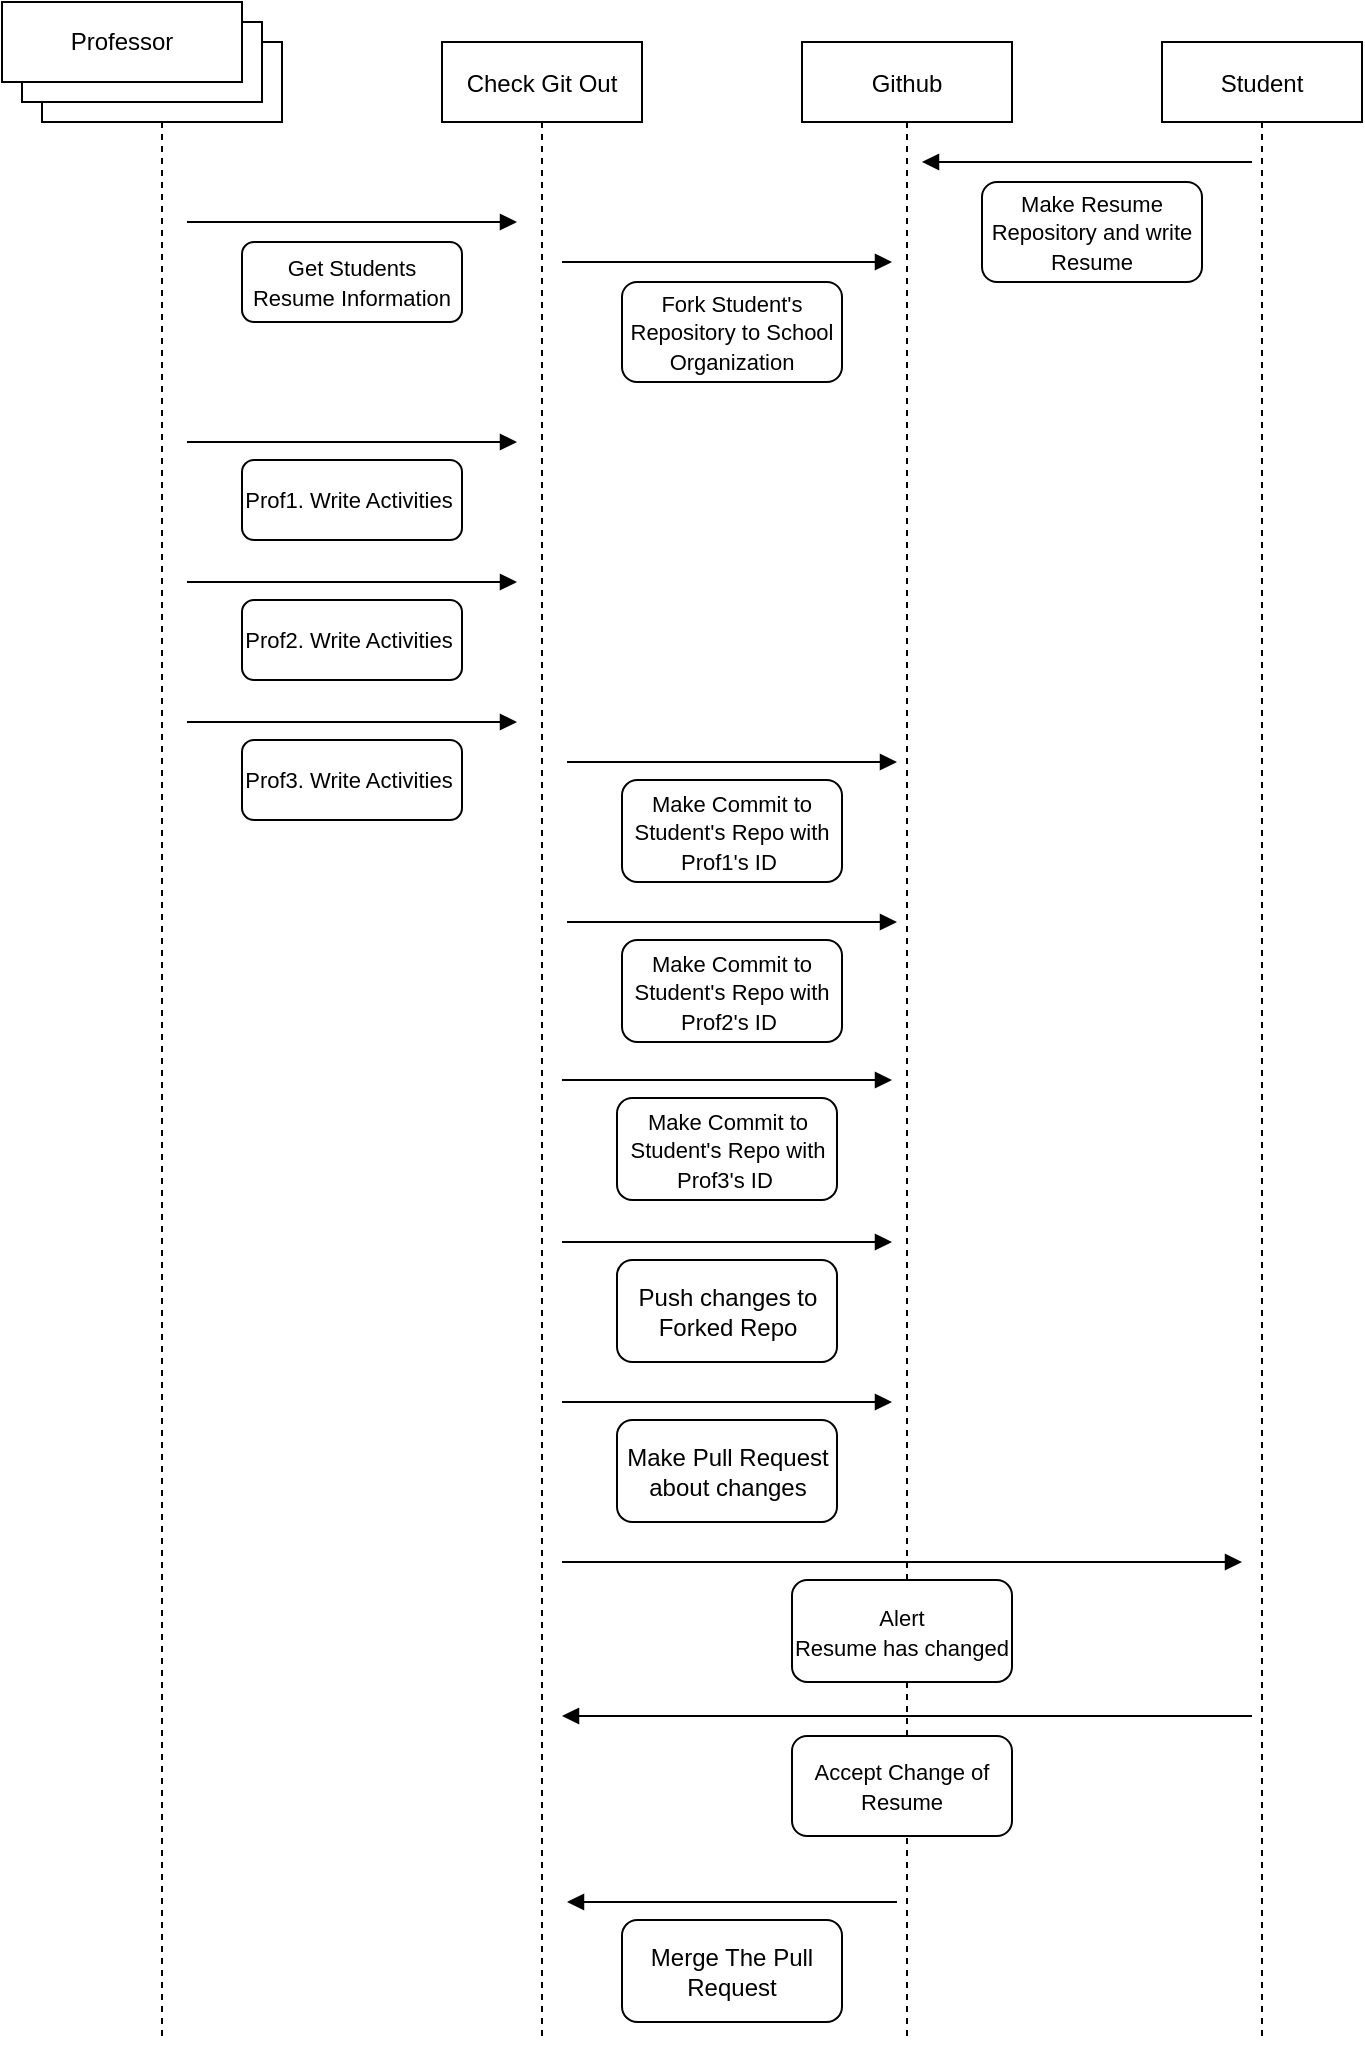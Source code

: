<mxfile version="15.4.3" type="github">
  <diagram id="kgpKYQtTHZ0yAKxKKP6v" name="Page-1">
    <mxGraphModel dx="1039" dy="735" grid="1" gridSize="10" guides="1" tooltips="1" connect="1" arrows="1" fold="1" page="1" pageScale="1" pageWidth="850" pageHeight="1100" math="0" shadow="0">
      <root>
        <mxCell id="0" />
        <mxCell id="1" parent="0" />
        <mxCell id="3nuBFxr9cyL0pnOWT2aG-1" value="교수" style="shape=umlLifeline;perimeter=lifelinePerimeter;container=1;collapsible=0;recursiveResize=0;rounded=0;shadow=0;strokeWidth=1;" parent="1" vertex="1">
          <mxGeometry x="100" y="80" width="120" height="1000" as="geometry" />
        </mxCell>
        <mxCell id="TsxpjKeLishMTqG8Xvxd-20" value="" style="rounded=0;whiteSpace=wrap;html=1;" vertex="1" parent="3nuBFxr9cyL0pnOWT2aG-1">
          <mxGeometry x="-10" y="-10" width="120" height="40" as="geometry" />
        </mxCell>
        <mxCell id="TsxpjKeLishMTqG8Xvxd-22" value="Professor" style="rounded=0;whiteSpace=wrap;html=1;" vertex="1" parent="3nuBFxr9cyL0pnOWT2aG-1">
          <mxGeometry x="-20" y="-20" width="120" height="40" as="geometry" />
        </mxCell>
        <mxCell id="3nuBFxr9cyL0pnOWT2aG-5" value="Check Git Out" style="shape=umlLifeline;perimeter=lifelinePerimeter;container=1;collapsible=0;recursiveResize=0;rounded=0;shadow=0;strokeWidth=1;" parent="1" vertex="1">
          <mxGeometry x="300" y="80" width="100" height="1000" as="geometry" />
        </mxCell>
        <mxCell id="TsxpjKeLishMTqG8Xvxd-27" value="" style="verticalAlign=bottom;endArrow=block;shadow=0;strokeWidth=1;" edge="1" parent="3nuBFxr9cyL0pnOWT2aG-5">
          <mxGeometry relative="1" as="geometry">
            <mxPoint x="-127.5" y="90.0" as="sourcePoint" />
            <mxPoint x="37.5" y="90" as="targetPoint" />
          </mxGeometry>
        </mxCell>
        <mxCell id="TsxpjKeLishMTqG8Xvxd-28" value="" style="verticalAlign=bottom;endArrow=block;shadow=0;strokeWidth=1;" edge="1" parent="3nuBFxr9cyL0pnOWT2aG-5">
          <mxGeometry relative="1" as="geometry">
            <mxPoint x="-127.5" y="200.0" as="sourcePoint" />
            <mxPoint x="37.5" y="200" as="targetPoint" />
          </mxGeometry>
        </mxCell>
        <mxCell id="TsxpjKeLishMTqG8Xvxd-1" value="Github" style="shape=umlLifeline;perimeter=lifelinePerimeter;container=1;collapsible=0;recursiveResize=0;rounded=0;shadow=0;strokeWidth=1;" vertex="1" parent="1">
          <mxGeometry x="480" y="80" width="105" height="1000" as="geometry" />
        </mxCell>
        <mxCell id="TsxpjKeLishMTqG8Xvxd-9" value="" style="verticalAlign=bottom;endArrow=block;shadow=0;strokeWidth=1;" edge="1" parent="TsxpjKeLishMTqG8Xvxd-1">
          <mxGeometry relative="1" as="geometry">
            <mxPoint x="-120" y="110.0" as="sourcePoint" />
            <mxPoint x="45" y="110" as="targetPoint" />
          </mxGeometry>
        </mxCell>
        <mxCell id="TsxpjKeLishMTqG8Xvxd-78" value="Merge The Pull Request" style="rounded=1;whiteSpace=wrap;html=1;" vertex="1" parent="TsxpjKeLishMTqG8Xvxd-1">
          <mxGeometry x="-90" y="939" width="110" height="51" as="geometry" />
        </mxCell>
        <mxCell id="TsxpjKeLishMTqG8Xvxd-79" value="" style="verticalAlign=bottom;endArrow=block;shadow=0;strokeWidth=1;" edge="1" parent="TsxpjKeLishMTqG8Xvxd-1">
          <mxGeometry x="-0.697" y="30" relative="1" as="geometry">
            <mxPoint x="47.5" y="930" as="sourcePoint" />
            <mxPoint x="-117.5" y="930" as="targetPoint" />
            <mxPoint as="offset" />
          </mxGeometry>
        </mxCell>
        <mxCell id="TsxpjKeLishMTqG8Xvxd-3" value="Student" style="shape=umlLifeline;perimeter=lifelinePerimeter;container=1;collapsible=0;recursiveResize=0;rounded=0;shadow=0;strokeWidth=1;" vertex="1" parent="1">
          <mxGeometry x="660" y="80" width="100" height="1000" as="geometry" />
        </mxCell>
        <mxCell id="TsxpjKeLishMTqG8Xvxd-10" value="&lt;meta charset=&quot;utf-8&quot;&gt;&lt;span style=&quot;color: rgb(0, 0, 0); font-family: helvetica; font-size: 11px; font-style: normal; font-weight: 400; letter-spacing: normal; text-align: center; text-indent: 0px; text-transform: none; word-spacing: 0px; background-color: rgb(255, 255, 255); display: inline; float: none;&quot;&gt;Get Students Resume Information&lt;/span&gt;" style="rounded=1;whiteSpace=wrap;html=1;" vertex="1" parent="1">
          <mxGeometry x="200" y="180" width="110" height="40" as="geometry" />
        </mxCell>
        <mxCell id="TsxpjKeLishMTqG8Xvxd-11" value="&lt;span style=&quot;font-size: 11px ; background-color: rgb(255 , 255 , 255)&quot;&gt;Fork Student&#39;s Repository to School Organization&lt;/span&gt;" style="rounded=1;whiteSpace=wrap;html=1;" vertex="1" parent="1">
          <mxGeometry x="390" y="200" width="110" height="50" as="geometry" />
        </mxCell>
        <mxCell id="3nuBFxr9cyL0pnOWT2aG-9" value="" style="verticalAlign=bottom;endArrow=block;shadow=0;strokeWidth=1;" parent="1" edge="1">
          <mxGeometry x="-0.697" y="30" relative="1" as="geometry">
            <mxPoint x="705" y="140" as="sourcePoint" />
            <mxPoint x="540" y="140" as="targetPoint" />
            <mxPoint as="offset" />
          </mxGeometry>
        </mxCell>
        <mxCell id="TsxpjKeLishMTqG8Xvxd-13" value="&lt;span style=&quot;font-size: 11px ; background-color: rgb(255 , 255 , 255)&quot;&gt;Make Resume Repository and write Resume&lt;br&gt;&lt;/span&gt;" style="rounded=1;whiteSpace=wrap;html=1;" vertex="1" parent="1">
          <mxGeometry x="570" y="150" width="110" height="50" as="geometry" />
        </mxCell>
        <mxCell id="TsxpjKeLishMTqG8Xvxd-39" value="&lt;span style=&quot;color: rgb(0 , 0 , 0) ; font-family: &amp;#34;helvetica&amp;#34; ; font-size: 11px ; font-style: normal ; font-weight: 400 ; letter-spacing: normal ; text-align: center ; text-indent: 0px ; text-transform: none ; word-spacing: 0px ; background-color: rgb(255 , 255 , 255) ; display: inline ; float: none&quot;&gt;Prof1. Write Activities&amp;nbsp;&lt;/span&gt;" style="rounded=1;whiteSpace=wrap;html=1;" vertex="1" parent="1">
          <mxGeometry x="200" y="289" width="110" height="40" as="geometry" />
        </mxCell>
        <mxCell id="TsxpjKeLishMTqG8Xvxd-41" value="" style="verticalAlign=bottom;endArrow=block;shadow=0;strokeWidth=1;" edge="1" parent="1">
          <mxGeometry relative="1" as="geometry">
            <mxPoint x="172.5" y="350.0" as="sourcePoint" />
            <mxPoint x="337.5" y="350" as="targetPoint" />
          </mxGeometry>
        </mxCell>
        <mxCell id="TsxpjKeLishMTqG8Xvxd-42" value="&lt;span style=&quot;color: rgb(0 , 0 , 0) ; font-family: &amp;#34;helvetica&amp;#34; ; font-size: 11px ; font-style: normal ; font-weight: 400 ; letter-spacing: normal ; text-align: center ; text-indent: 0px ; text-transform: none ; word-spacing: 0px ; background-color: rgb(255 , 255 , 255) ; display: inline ; float: none&quot;&gt;Prof2. Write Activities&amp;nbsp;&lt;/span&gt;" style="rounded=1;whiteSpace=wrap;html=1;" vertex="1" parent="1">
          <mxGeometry x="200" y="359" width="110" height="40" as="geometry" />
        </mxCell>
        <mxCell id="TsxpjKeLishMTqG8Xvxd-43" value="" style="verticalAlign=bottom;endArrow=block;shadow=0;strokeWidth=1;" edge="1" parent="1">
          <mxGeometry relative="1" as="geometry">
            <mxPoint x="172.5" y="420.0" as="sourcePoint" />
            <mxPoint x="337.5" y="420" as="targetPoint" />
          </mxGeometry>
        </mxCell>
        <mxCell id="TsxpjKeLishMTqG8Xvxd-44" value="&lt;span style=&quot;color: rgb(0 , 0 , 0) ; font-family: &amp;#34;helvetica&amp;#34; ; font-size: 11px ; font-style: normal ; font-weight: 400 ; letter-spacing: normal ; text-align: center ; text-indent: 0px ; text-transform: none ; word-spacing: 0px ; background-color: rgb(255 , 255 , 255) ; display: inline ; float: none&quot;&gt;Prof3. Write Activities&amp;nbsp;&lt;/span&gt;" style="rounded=1;whiteSpace=wrap;html=1;" vertex="1" parent="1">
          <mxGeometry x="200" y="429" width="110" height="40" as="geometry" />
        </mxCell>
        <mxCell id="TsxpjKeLishMTqG8Xvxd-45" value="" style="verticalAlign=bottom;endArrow=block;shadow=0;strokeWidth=1;" edge="1" parent="1">
          <mxGeometry relative="1" as="geometry">
            <mxPoint x="362.5" y="440.0" as="sourcePoint" />
            <mxPoint x="527.5" y="440" as="targetPoint" />
          </mxGeometry>
        </mxCell>
        <mxCell id="TsxpjKeLishMTqG8Xvxd-46" value="&lt;span style=&quot;color: rgb(0 , 0 , 0) ; font-family: &amp;#34;helvetica&amp;#34; ; font-size: 11px ; font-style: normal ; font-weight: 400 ; letter-spacing: normal ; text-align: center ; text-indent: 0px ; text-transform: none ; word-spacing: 0px ; background-color: rgb(255 , 255 , 255) ; display: inline ; float: none&quot;&gt;Make Commit to Student&#39;s Repo with Prof1&#39;s ID&amp;nbsp;&lt;/span&gt;" style="rounded=1;whiteSpace=wrap;html=1;" vertex="1" parent="1">
          <mxGeometry x="390" y="449" width="110" height="51" as="geometry" />
        </mxCell>
        <mxCell id="TsxpjKeLishMTqG8Xvxd-47" value="" style="verticalAlign=bottom;endArrow=block;shadow=0;strokeWidth=1;" edge="1" parent="1">
          <mxGeometry relative="1" as="geometry">
            <mxPoint x="362.5" y="520.0" as="sourcePoint" />
            <mxPoint x="527.5" y="520" as="targetPoint" />
          </mxGeometry>
        </mxCell>
        <mxCell id="TsxpjKeLishMTqG8Xvxd-48" value="&lt;span style=&quot;color: rgb(0 , 0 , 0) ; font-family: &amp;#34;helvetica&amp;#34; ; font-size: 11px ; font-style: normal ; font-weight: 400 ; letter-spacing: normal ; text-align: center ; text-indent: 0px ; text-transform: none ; word-spacing: 0px ; background-color: rgb(255 , 255 , 255) ; display: inline ; float: none&quot;&gt;Make Commit to Student&#39;s Repo with Prof2&#39;s ID&amp;nbsp;&lt;/span&gt;" style="rounded=1;whiteSpace=wrap;html=1;" vertex="1" parent="1">
          <mxGeometry x="390" y="529" width="110" height="51" as="geometry" />
        </mxCell>
        <mxCell id="TsxpjKeLishMTqG8Xvxd-52" value="" style="verticalAlign=bottom;endArrow=block;shadow=0;strokeWidth=1;" edge="1" parent="1">
          <mxGeometry relative="1" as="geometry">
            <mxPoint x="360" y="599.0" as="sourcePoint" />
            <mxPoint x="525.0" y="599" as="targetPoint" />
          </mxGeometry>
        </mxCell>
        <mxCell id="TsxpjKeLishMTqG8Xvxd-53" value="&lt;span style=&quot;color: rgb(0 , 0 , 0) ; font-family: &amp;#34;helvetica&amp;#34; ; font-size: 11px ; font-style: normal ; font-weight: 400 ; letter-spacing: normal ; text-align: center ; text-indent: 0px ; text-transform: none ; word-spacing: 0px ; background-color: rgb(255 , 255 , 255) ; display: inline ; float: none&quot;&gt;Make Commit to Student&#39;s Repo with Prof3&#39;s ID&amp;nbsp;&lt;/span&gt;" style="rounded=1;whiteSpace=wrap;html=1;" vertex="1" parent="1">
          <mxGeometry x="387.5" y="608" width="110" height="51" as="geometry" />
        </mxCell>
        <mxCell id="TsxpjKeLishMTqG8Xvxd-73" value="" style="verticalAlign=bottom;endArrow=block;shadow=0;strokeWidth=1;" edge="1" parent="1">
          <mxGeometry relative="1" as="geometry">
            <mxPoint x="360" y="680.0" as="sourcePoint" />
            <mxPoint x="525.0" y="680" as="targetPoint" />
          </mxGeometry>
        </mxCell>
        <mxCell id="TsxpjKeLishMTqG8Xvxd-74" value="Push changes to Forked Repo" style="rounded=1;whiteSpace=wrap;html=1;" vertex="1" parent="1">
          <mxGeometry x="387.5" y="689" width="110" height="51" as="geometry" />
        </mxCell>
        <mxCell id="TsxpjKeLishMTqG8Xvxd-75" value="" style="verticalAlign=bottom;endArrow=block;shadow=0;strokeWidth=1;" edge="1" parent="1">
          <mxGeometry relative="1" as="geometry">
            <mxPoint x="360" y="760.0" as="sourcePoint" />
            <mxPoint x="525.0" y="760" as="targetPoint" />
          </mxGeometry>
        </mxCell>
        <mxCell id="TsxpjKeLishMTqG8Xvxd-76" value="Make Pull Request about changes" style="rounded=1;whiteSpace=wrap;html=1;" vertex="1" parent="1">
          <mxGeometry x="387.5" y="769" width="110" height="51" as="geometry" />
        </mxCell>
        <mxCell id="TsxpjKeLishMTqG8Xvxd-70" value="&lt;span style=&quot;color: rgb(0 , 0 , 0) ; font-family: &amp;#34;helvetica&amp;#34; ; font-size: 11px ; font-style: normal ; font-weight: 400 ; letter-spacing: normal ; text-align: center ; text-indent: 0px ; text-transform: none ; word-spacing: 0px ; background-color: rgb(255 , 255 , 255) ; display: inline ; float: none&quot;&gt;Alert &lt;br&gt;Resume has changed&lt;/span&gt;" style="rounded=1;whiteSpace=wrap;html=1;" vertex="1" parent="1">
          <mxGeometry x="475" y="849" width="110" height="51" as="geometry" />
        </mxCell>
        <mxCell id="TsxpjKeLishMTqG8Xvxd-71" value="&lt;span style=&quot;font-size: 11px ; background-color: rgb(255 , 255 , 255)&quot;&gt;Accept Change of Resume&lt;br&gt;&lt;/span&gt;" style="rounded=1;whiteSpace=wrap;html=1;" vertex="1" parent="1">
          <mxGeometry x="475" y="927" width="110" height="50" as="geometry" />
        </mxCell>
        <mxCell id="TsxpjKeLishMTqG8Xvxd-69" value="" style="verticalAlign=bottom;endArrow=block;shadow=0;strokeWidth=1;" edge="1" parent="1">
          <mxGeometry relative="1" as="geometry">
            <mxPoint x="360" y="840.0" as="sourcePoint" />
            <mxPoint x="700.0" y="840" as="targetPoint" />
          </mxGeometry>
        </mxCell>
        <mxCell id="TsxpjKeLishMTqG8Xvxd-72" value="" style="verticalAlign=bottom;endArrow=block;shadow=0;strokeWidth=1;" edge="1" parent="1">
          <mxGeometry x="-0.697" y="30" relative="1" as="geometry">
            <mxPoint x="705.0" y="917" as="sourcePoint" />
            <mxPoint x="360" y="917" as="targetPoint" />
            <mxPoint as="offset" />
          </mxGeometry>
        </mxCell>
      </root>
    </mxGraphModel>
  </diagram>
</mxfile>
